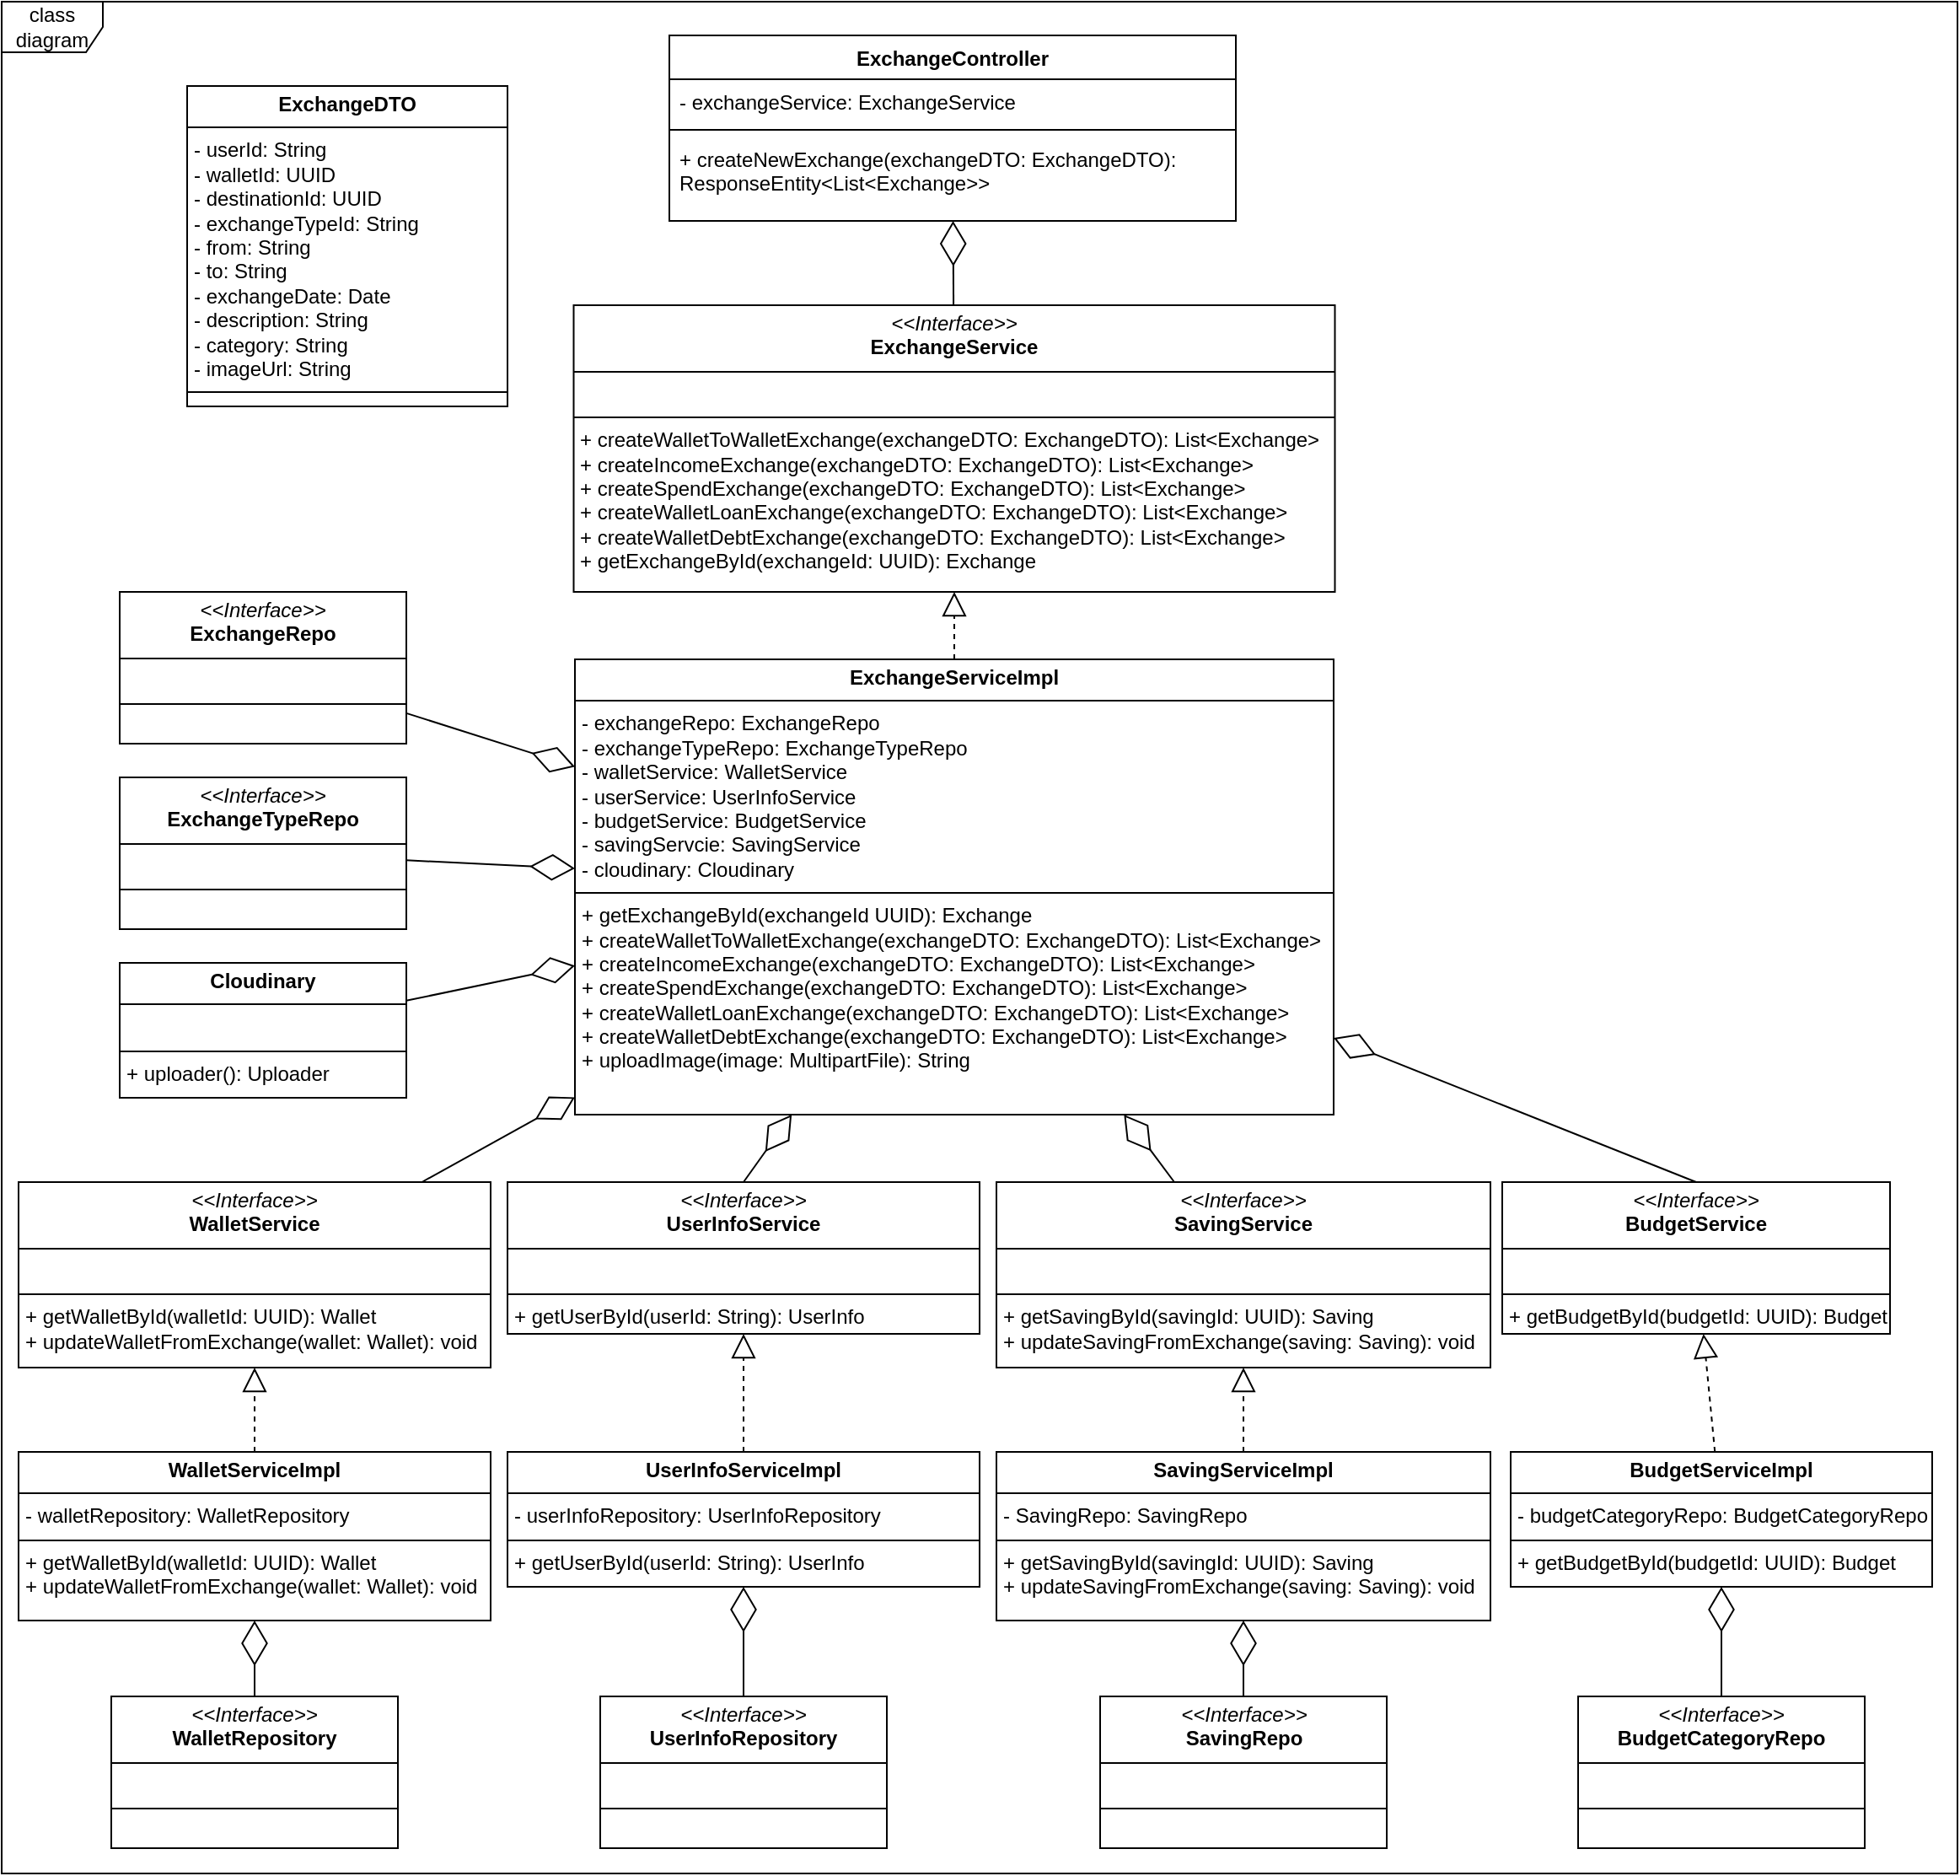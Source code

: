 <mxfile version="24.6.2" type="device">
  <diagram id="C5RBs43oDa-KdzZeNtuy" name="Page-1">
    <mxGraphModel dx="2206" dy="1764" grid="1" gridSize="10" guides="1" tooltips="1" connect="1" arrows="1" fold="1" page="1" pageScale="1" pageWidth="827" pageHeight="1169" math="0" shadow="0">
      <root>
        <mxCell id="WIyWlLk6GJQsqaUBKTNV-0" />
        <mxCell id="WIyWlLk6GJQsqaUBKTNV-1" parent="WIyWlLk6GJQsqaUBKTNV-0" />
        <mxCell id="EbeQRrAu3Djw2A5m19wB-0" value="ExchangeController" style="swimlane;fontStyle=1;align=center;verticalAlign=top;childLayout=stackLayout;horizontal=1;startSize=26;horizontalStack=0;resizeParent=1;resizeLast=0;collapsible=1;marginBottom=0;rounded=0;shadow=0;strokeWidth=1;" vertex="1" parent="WIyWlLk6GJQsqaUBKTNV-1">
          <mxGeometry x="246" y="-400" width="336" height="110" as="geometry">
            <mxRectangle x="230" y="140" width="160" height="26" as="alternateBounds" />
          </mxGeometry>
        </mxCell>
        <mxCell id="EbeQRrAu3Djw2A5m19wB-1" value="- exchangeService: ExchangeService" style="text;align=left;verticalAlign=top;spacingLeft=4;spacingRight=4;overflow=hidden;rotatable=0;points=[[0,0.5],[1,0.5]];portConstraint=eastwest;" vertex="1" parent="EbeQRrAu3Djw2A5m19wB-0">
          <mxGeometry y="26" width="336" height="26" as="geometry" />
        </mxCell>
        <mxCell id="EbeQRrAu3Djw2A5m19wB-4" value="" style="line;html=1;strokeWidth=1;align=left;verticalAlign=middle;spacingTop=-1;spacingLeft=3;spacingRight=3;rotatable=0;labelPosition=right;points=[];portConstraint=eastwest;" vertex="1" parent="EbeQRrAu3Djw2A5m19wB-0">
          <mxGeometry y="52" width="336" height="8" as="geometry" />
        </mxCell>
        <mxCell id="EbeQRrAu3Djw2A5m19wB-5" value="+ createNewExchange(exchangeDTO: ExchangeDTO): &#xa;ResponseEntity&lt;List&lt;Exchange&gt;&gt;" style="text;align=left;verticalAlign=top;spacingLeft=4;spacingRight=4;overflow=hidden;rotatable=0;points=[[0,0.5],[1,0.5]];portConstraint=eastwest;" vertex="1" parent="EbeQRrAu3Djw2A5m19wB-0">
          <mxGeometry y="60" width="336" height="40" as="geometry" />
        </mxCell>
        <mxCell id="EbeQRrAu3Djw2A5m19wB-6" value="class diagram" style="shape=umlFrame;whiteSpace=wrap;html=1;pointerEvents=0;" vertex="1" parent="WIyWlLk6GJQsqaUBKTNV-1">
          <mxGeometry x="-150" y="-420" width="1160" height="1110" as="geometry" />
        </mxCell>
        <mxCell id="EbeQRrAu3Djw2A5m19wB-8" value="&lt;p style=&quot;margin:0px;margin-top:4px;text-align:center;&quot;&gt;&lt;i&gt;&amp;lt;&amp;lt;Interface&amp;gt;&amp;gt;&lt;/i&gt;&lt;br&gt;&lt;b&gt;ExchangeService&lt;/b&gt;&lt;/p&gt;&lt;hr size=&quot;1&quot; style=&quot;border-style:solid;&quot;&gt;&lt;p style=&quot;margin:0px;margin-left:4px;&quot;&gt;&lt;br&gt;&lt;/p&gt;&lt;hr size=&quot;1&quot; style=&quot;border-style:solid;&quot;&gt;&lt;p style=&quot;margin:0px;margin-left:4px;&quot;&gt;&lt;span style=&quot;text-wrap: nowrap;&quot;&gt;+ createWalletToWalletExchange(exchangeDTO: ExchangeDTO):&amp;nbsp;List&amp;lt;Exchange&amp;gt;&lt;/span&gt;&lt;br&gt;&lt;span style=&quot;text-wrap: nowrap;&quot;&gt;+ createIncomeExchange(exchangeDTO: ExchangeDTO):&amp;nbsp;List&amp;lt;Exchange&amp;gt;&lt;/span&gt;&lt;br&gt;&lt;/p&gt;&lt;p style=&quot;margin:0px;margin-left:4px;&quot;&gt;&lt;span style=&quot;text-wrap: nowrap;&quot;&gt;+ createSpendExchange(exchangeDTO: ExchangeDTO):&amp;nbsp;List&amp;lt;Exchange&amp;gt;&lt;br&gt;&lt;/span&gt;&lt;/p&gt;&lt;p style=&quot;margin:0px;margin-left:4px;&quot;&gt;&lt;span style=&quot;text-wrap: nowrap;&quot;&gt;+ createWalletLoanExchange(exchangeDTO: ExchangeDTO):&amp;nbsp;List&amp;lt;Exchange&amp;gt;&lt;br&gt;&lt;/span&gt;&lt;/p&gt;&lt;p style=&quot;margin:0px;margin-left:4px;&quot;&gt;&lt;span style=&quot;text-wrap: nowrap;&quot;&gt;+ createWalletDebtExchange(exchangeDTO: ExchangeDTO):&amp;nbsp;List&amp;lt;Exchange&amp;gt;&lt;br&gt;&lt;/span&gt;&lt;/p&gt;&lt;p style=&quot;margin:0px;margin-left:4px;&quot;&gt;&lt;span style=&quot;text-wrap: nowrap;&quot;&gt;+ getExchangeById(exchangeId: UUID): Exchange&lt;/span&gt;&lt;/p&gt;" style="verticalAlign=top;align=left;overflow=fill;html=1;whiteSpace=wrap;" vertex="1" parent="WIyWlLk6GJQsqaUBKTNV-1">
          <mxGeometry x="189.25" y="-240" width="451.5" height="170" as="geometry" />
        </mxCell>
        <mxCell id="EbeQRrAu3Djw2A5m19wB-10" value="" style="endArrow=diamondThin;endFill=0;endSize=24;html=1;rounded=0;" edge="1" parent="WIyWlLk6GJQsqaUBKTNV-1" source="EbeQRrAu3Djw2A5m19wB-8" target="EbeQRrAu3Djw2A5m19wB-0">
          <mxGeometry width="160" relative="1" as="geometry">
            <mxPoint x="330" y="-300" as="sourcePoint" />
            <mxPoint x="490" y="-300" as="targetPoint" />
          </mxGeometry>
        </mxCell>
        <mxCell id="EbeQRrAu3Djw2A5m19wB-11" value="&lt;p style=&quot;margin:0px;margin-top:4px;text-align:center;&quot;&gt;&lt;b&gt;ExchangeDTO&lt;/b&gt;&lt;/p&gt;&lt;hr size=&quot;1&quot; style=&quot;border-style:solid;&quot;&gt;&lt;p style=&quot;margin:0px;margin-left:4px;&quot;&gt;- userId: String&lt;/p&gt;&lt;p style=&quot;margin:0px;margin-left:4px;&quot;&gt;- walletId: UUID&lt;/p&gt;&lt;p style=&quot;margin:0px;margin-left:4px;&quot;&gt;- destinationId: UUID&lt;/p&gt;&lt;p style=&quot;margin:0px;margin-left:4px;&quot;&gt;- exchangeTypeId: String&lt;/p&gt;&lt;p style=&quot;margin:0px;margin-left:4px;&quot;&gt;- from: String&lt;/p&gt;&lt;p style=&quot;margin:0px;margin-left:4px;&quot;&gt;- to: String&lt;/p&gt;&lt;p style=&quot;margin:0px;margin-left:4px;&quot;&gt;- exchangeDate: Date&lt;/p&gt;&lt;p style=&quot;margin:0px;margin-left:4px;&quot;&gt;- description: String&lt;/p&gt;&lt;p style=&quot;margin:0px;margin-left:4px;&quot;&gt;- category: String&lt;/p&gt;&lt;p style=&quot;margin:0px;margin-left:4px;&quot;&gt;- imageUrl: String&lt;/p&gt;&lt;hr size=&quot;1&quot; style=&quot;border-style:solid;&quot;&gt;&lt;p style=&quot;margin:0px;margin-left:4px;&quot;&gt;&lt;br&gt;&lt;/p&gt;" style="verticalAlign=top;align=left;overflow=fill;html=1;whiteSpace=wrap;" vertex="1" parent="WIyWlLk6GJQsqaUBKTNV-1">
          <mxGeometry x="-40" y="-370" width="190" height="190" as="geometry" />
        </mxCell>
        <mxCell id="EbeQRrAu3Djw2A5m19wB-12" value="&lt;p style=&quot;margin:0px;margin-top:4px;text-align:center;&quot;&gt;&lt;b&gt;ExchangeServiceImpl&lt;/b&gt;&lt;/p&gt;&lt;hr size=&quot;1&quot; style=&quot;border-style:solid;&quot;&gt;&lt;p style=&quot;margin:0px;margin-left:4px;&quot;&gt;- exchangeRepo: ExchangeRepo&lt;/p&gt;&lt;p style=&quot;margin:0px;margin-left:4px;&quot;&gt;- exchangeTypeRepo: ExchangeTypeRepo&lt;/p&gt;&lt;p style=&quot;margin:0px;margin-left:4px;&quot;&gt;- walletService: WalletService&lt;/p&gt;&lt;p style=&quot;margin:0px;margin-left:4px;&quot;&gt;- userService: UserInfoService&lt;/p&gt;&lt;p style=&quot;margin:0px;margin-left:4px;&quot;&gt;- budgetService: BudgetService&lt;/p&gt;&lt;p style=&quot;margin:0px;margin-left:4px;&quot;&gt;- savingServcie: SavingService&lt;/p&gt;&lt;p style=&quot;margin:0px;margin-left:4px;&quot;&gt;- cloudinary: Cloudinary&lt;/p&gt;&lt;hr size=&quot;1&quot; style=&quot;border-style:solid;&quot;&gt;&lt;p style=&quot;margin: 0px 0px 0px 4px;&quot;&gt;&lt;span style=&quot;text-wrap: nowrap;&quot;&gt;+ getExchangeById(exchangeId UUID): Exchange&lt;/span&gt;&lt;br&gt;&lt;/p&gt;&lt;p style=&quot;margin: 0px 0px 0px 4px;&quot;&gt;&lt;span style=&quot;text-wrap: nowrap;&quot;&gt;+ createWalletToWalletExchange(exchangeDTO: ExchangeDTO):&amp;nbsp;List&amp;lt;Exchange&amp;gt;&lt;/span&gt;&lt;br&gt;&lt;span style=&quot;text-wrap: nowrap;&quot;&gt;+ createIncomeExchange(exchangeDTO: ExchangeDTO):&amp;nbsp;List&amp;lt;Exchange&amp;gt;&lt;/span&gt;&lt;br&gt;&lt;/p&gt;&lt;p style=&quot;margin: 0px 0px 0px 4px;&quot;&gt;&lt;span style=&quot;text-wrap: nowrap;&quot;&gt;+ createSpendExchange(exchangeDTO: ExchangeDTO):&amp;nbsp;List&amp;lt;Exchange&amp;gt;&lt;br&gt;&lt;/span&gt;&lt;/p&gt;&lt;p style=&quot;margin: 0px 0px 0px 4px;&quot;&gt;&lt;span style=&quot;text-wrap: nowrap;&quot;&gt;+ createWalletLoanExchange(exchangeDTO: ExchangeDTO):&amp;nbsp;List&amp;lt;Exchange&amp;gt;&lt;br&gt;&lt;/span&gt;&lt;/p&gt;&lt;p style=&quot;margin: 0px 0px 0px 4px;&quot;&gt;&lt;span style=&quot;text-wrap: nowrap;&quot;&gt;+ createWalletDebtExchange(exchangeDTO: ExchangeDTO):&amp;nbsp;List&amp;lt;Exchange&amp;gt;&lt;/span&gt;&lt;/p&gt;&lt;p style=&quot;margin: 0px 0px 0px 4px;&quot;&gt;&lt;span style=&quot;text-wrap: nowrap;&quot;&gt;+ uploadImage(image: MultipartFile): String&lt;/span&gt;&lt;/p&gt;" style="verticalAlign=top;align=left;overflow=fill;html=1;whiteSpace=wrap;" vertex="1" parent="WIyWlLk6GJQsqaUBKTNV-1">
          <mxGeometry x="190" y="-30" width="450" height="270" as="geometry" />
        </mxCell>
        <mxCell id="EbeQRrAu3Djw2A5m19wB-14" value="&lt;p style=&quot;margin:0px;margin-top:4px;text-align:center;&quot;&gt;&lt;i&gt;&amp;lt;&amp;lt;Interface&amp;gt;&amp;gt;&lt;/i&gt;&lt;br&gt;&lt;b&gt;ExchangeRepo&lt;/b&gt;&lt;/p&gt;&lt;hr size=&quot;1&quot; style=&quot;border-style:solid;&quot;&gt;&lt;p style=&quot;margin:0px;margin-left:4px;&quot;&gt;&lt;br&gt;&lt;/p&gt;&lt;hr size=&quot;1&quot; style=&quot;border-style:solid;&quot;&gt;&lt;p style=&quot;margin:0px;margin-left:4px;&quot;&gt;&lt;br&gt;&lt;/p&gt;" style="verticalAlign=top;align=left;overflow=fill;html=1;whiteSpace=wrap;" vertex="1" parent="WIyWlLk6GJQsqaUBKTNV-1">
          <mxGeometry x="-80" y="-70" width="170" height="90" as="geometry" />
        </mxCell>
        <mxCell id="EbeQRrAu3Djw2A5m19wB-15" value="&lt;p style=&quot;margin:0px;margin-top:4px;text-align:center;&quot;&gt;&lt;i&gt;&amp;lt;&amp;lt;Interface&amp;gt;&amp;gt;&lt;/i&gt;&lt;br&gt;&lt;b&gt;ExchangeTypeRepo&lt;/b&gt;&lt;/p&gt;&lt;hr size=&quot;1&quot; style=&quot;border-style:solid;&quot;&gt;&lt;p style=&quot;margin:0px;margin-left:4px;&quot;&gt;&lt;br&gt;&lt;/p&gt;&lt;hr size=&quot;1&quot; style=&quot;border-style:solid;&quot;&gt;&lt;p style=&quot;margin:0px;margin-left:4px;&quot;&gt;&lt;br&gt;&lt;/p&gt;" style="verticalAlign=top;align=left;overflow=fill;html=1;whiteSpace=wrap;" vertex="1" parent="WIyWlLk6GJQsqaUBKTNV-1">
          <mxGeometry x="-80" y="40" width="170" height="90" as="geometry" />
        </mxCell>
        <mxCell id="EbeQRrAu3Djw2A5m19wB-16" value="" style="endArrow=diamondThin;endFill=0;endSize=24;html=1;rounded=0;" edge="1" parent="WIyWlLk6GJQsqaUBKTNV-1" source="EbeQRrAu3Djw2A5m19wB-14" target="EbeQRrAu3Djw2A5m19wB-12">
          <mxGeometry width="160" relative="1" as="geometry">
            <mxPoint x="180" y="-10" as="sourcePoint" />
            <mxPoint x="190" y="-70" as="targetPoint" />
          </mxGeometry>
        </mxCell>
        <mxCell id="EbeQRrAu3Djw2A5m19wB-17" value="" style="endArrow=diamondThin;endFill=0;endSize=24;html=1;rounded=0;" edge="1" parent="WIyWlLk6GJQsqaUBKTNV-1" source="EbeQRrAu3Djw2A5m19wB-15" target="EbeQRrAu3Djw2A5m19wB-12">
          <mxGeometry width="160" relative="1" as="geometry">
            <mxPoint x="130" y="42" as="sourcePoint" />
            <mxPoint x="200" y="56" as="targetPoint" />
          </mxGeometry>
        </mxCell>
        <mxCell id="EbeQRrAu3Djw2A5m19wB-18" value="&lt;p style=&quot;margin:0px;margin-top:4px;text-align:center;&quot;&gt;&lt;b&gt;Cloudinary&lt;/b&gt;&lt;/p&gt;&lt;hr size=&quot;1&quot; style=&quot;border-style:solid;&quot;&gt;&lt;p style=&quot;margin:0px;margin-left:4px;&quot;&gt;&lt;br&gt;&lt;/p&gt;&lt;hr size=&quot;1&quot; style=&quot;border-style:solid;&quot;&gt;&lt;p style=&quot;margin:0px;margin-left:4px;&quot;&gt;+ uploader(): Uploader&lt;/p&gt;" style="verticalAlign=top;align=left;overflow=fill;html=1;whiteSpace=wrap;" vertex="1" parent="WIyWlLk6GJQsqaUBKTNV-1">
          <mxGeometry x="-80" y="150" width="170" height="80" as="geometry" />
        </mxCell>
        <mxCell id="EbeQRrAu3Djw2A5m19wB-19" value="" style="endArrow=diamondThin;endFill=0;endSize=24;html=1;rounded=0;" edge="1" parent="WIyWlLk6GJQsqaUBKTNV-1" source="EbeQRrAu3Djw2A5m19wB-18" target="EbeQRrAu3Djw2A5m19wB-12">
          <mxGeometry width="160" relative="1" as="geometry">
            <mxPoint x="130" y="98" as="sourcePoint" />
            <mxPoint x="200" y="101" as="targetPoint" />
          </mxGeometry>
        </mxCell>
        <mxCell id="EbeQRrAu3Djw2A5m19wB-20" value="&lt;p style=&quot;margin:0px;margin-top:4px;text-align:center;&quot;&gt;&lt;i&gt;&amp;lt;&amp;lt;Interface&amp;gt;&amp;gt;&lt;/i&gt;&lt;br&gt;&lt;b&gt;WalletService&lt;/b&gt;&lt;/p&gt;&lt;hr size=&quot;1&quot; style=&quot;border-style:solid;&quot;&gt;&lt;p style=&quot;margin:0px;margin-left:4px;&quot;&gt;&lt;br&gt;&lt;/p&gt;&lt;hr size=&quot;1&quot; style=&quot;border-style:solid;&quot;&gt;&lt;p style=&quot;margin:0px;margin-left:4px;&quot;&gt;&lt;span style=&quot;text-wrap: nowrap;&quot;&gt;+ getWalletById(walletId: UUID): Wallet&lt;br&gt;&lt;/span&gt;&lt;/p&gt;&lt;p style=&quot;margin:0px;margin-left:4px;&quot;&gt;&lt;span style=&quot;text-wrap: nowrap;&quot;&gt;+&amp;nbsp;&lt;/span&gt;&lt;span style=&quot;background-color: initial; text-wrap: nowrap;&quot;&gt;updateWalletFromExchange(wallet: Wallet): void&lt;/span&gt;&lt;/p&gt;" style="verticalAlign=top;align=left;overflow=fill;html=1;whiteSpace=wrap;" vertex="1" parent="WIyWlLk6GJQsqaUBKTNV-1">
          <mxGeometry x="-140" y="280" width="280" height="110" as="geometry" />
        </mxCell>
        <mxCell id="EbeQRrAu3Djw2A5m19wB-21" value="&lt;p style=&quot;margin:0px;margin-top:4px;text-align:center;&quot;&gt;&lt;b&gt;WalletServiceImpl&lt;/b&gt;&lt;/p&gt;&lt;hr size=&quot;1&quot; style=&quot;border-style:solid;&quot;&gt;&lt;p style=&quot;margin:0px;margin-left:4px;&quot;&gt;- walletRepository: WalletRepository&lt;/p&gt;&lt;hr size=&quot;1&quot; style=&quot;border-style:solid;&quot;&gt;&lt;p style=&quot;margin:0px;margin-left:4px;&quot;&gt;&lt;span style=&quot;text-wrap: nowrap;&quot;&gt;+ getWalletById(walletId: UUID): Wallet&lt;br&gt;&lt;/span&gt;&lt;/p&gt;&lt;p style=&quot;margin:0px;margin-left:4px;&quot;&gt;&lt;span style=&quot;text-wrap: nowrap;&quot;&gt;+&amp;nbsp;&lt;/span&gt;&lt;span style=&quot;background-color: initial; text-wrap: nowrap;&quot;&gt;updateWalletFromExchange(wallet: Wallet): void&lt;/span&gt;&lt;/p&gt;" style="verticalAlign=top;align=left;overflow=fill;html=1;whiteSpace=wrap;" vertex="1" parent="WIyWlLk6GJQsqaUBKTNV-1">
          <mxGeometry x="-140" y="440" width="280" height="100" as="geometry" />
        </mxCell>
        <mxCell id="EbeQRrAu3Djw2A5m19wB-22" value="" style="endArrow=diamondThin;endFill=0;endSize=24;html=1;rounded=0;" edge="1" parent="WIyWlLk6GJQsqaUBKTNV-1" source="EbeQRrAu3Djw2A5m19wB-20" target="EbeQRrAu3Djw2A5m19wB-12">
          <mxGeometry width="160" relative="1" as="geometry">
            <mxPoint x="130" y="181" as="sourcePoint" />
            <mxPoint x="200" y="165" as="targetPoint" />
          </mxGeometry>
        </mxCell>
        <mxCell id="EbeQRrAu3Djw2A5m19wB-24" value="&lt;p style=&quot;margin:0px;margin-top:4px;text-align:center;&quot;&gt;&lt;i&gt;&amp;lt;&amp;lt;Interface&amp;gt;&amp;gt;&lt;/i&gt;&lt;br&gt;&lt;b&gt;WalletRepository&lt;/b&gt;&lt;/p&gt;&lt;hr size=&quot;1&quot; style=&quot;border-style:solid;&quot;&gt;&lt;p style=&quot;margin:0px;margin-left:4px;&quot;&gt;&lt;br&gt;&lt;/p&gt;&lt;hr size=&quot;1&quot; style=&quot;border-style:solid;&quot;&gt;&lt;p style=&quot;margin:0px;margin-left:4px;&quot;&gt;&lt;br&gt;&lt;/p&gt;" style="verticalAlign=top;align=left;overflow=fill;html=1;whiteSpace=wrap;" vertex="1" parent="WIyWlLk6GJQsqaUBKTNV-1">
          <mxGeometry x="-85" y="585" width="170" height="90" as="geometry" />
        </mxCell>
        <mxCell id="EbeQRrAu3Djw2A5m19wB-25" value="" style="endArrow=diamondThin;endFill=0;endSize=24;html=1;rounded=0;" edge="1" parent="WIyWlLk6GJQsqaUBKTNV-1" source="EbeQRrAu3Djw2A5m19wB-24" target="EbeQRrAu3Djw2A5m19wB-21">
          <mxGeometry width="160" relative="1" as="geometry">
            <mxPoint x="-0.5" y="610" as="sourcePoint" />
            <mxPoint x="-0.5" y="560" as="targetPoint" />
          </mxGeometry>
        </mxCell>
        <mxCell id="EbeQRrAu3Djw2A5m19wB-26" value="&lt;p style=&quot;margin:0px;margin-top:4px;text-align:center;&quot;&gt;&lt;i&gt;&amp;lt;&amp;lt;Interface&amp;gt;&amp;gt;&lt;/i&gt;&lt;br&gt;&lt;b&gt;UserInfoService&lt;/b&gt;&lt;/p&gt;&lt;hr size=&quot;1&quot; style=&quot;border-style:solid;&quot;&gt;&lt;p style=&quot;margin:0px;margin-left:4px;&quot;&gt;&lt;br&gt;&lt;/p&gt;&lt;hr size=&quot;1&quot; style=&quot;border-style:solid;&quot;&gt;&lt;p style=&quot;margin:0px;margin-left:4px;&quot;&gt;&lt;span style=&quot;text-wrap: nowrap;&quot;&gt;+ getUserById(userId: String): UserInfo&lt;/span&gt;&lt;/p&gt;" style="verticalAlign=top;align=left;overflow=fill;html=1;whiteSpace=wrap;" vertex="1" parent="WIyWlLk6GJQsqaUBKTNV-1">
          <mxGeometry x="150" y="280" width="280" height="90" as="geometry" />
        </mxCell>
        <mxCell id="EbeQRrAu3Djw2A5m19wB-27" value="" style="endArrow=diamondThin;endFill=0;endSize=24;html=1;rounded=0;exitX=0.5;exitY=0;exitDx=0;exitDy=0;" edge="1" parent="WIyWlLk6GJQsqaUBKTNV-1" source="EbeQRrAu3Djw2A5m19wB-26" target="EbeQRrAu3Djw2A5m19wB-12">
          <mxGeometry width="160" relative="1" as="geometry">
            <mxPoint x="400" y="280" as="sourcePoint" />
            <mxPoint x="520" y="240" as="targetPoint" />
          </mxGeometry>
        </mxCell>
        <mxCell id="EbeQRrAu3Djw2A5m19wB-28" value="" style="endArrow=block;dashed=1;endFill=0;endSize=12;html=1;rounded=0;" edge="1" parent="WIyWlLk6GJQsqaUBKTNV-1" source="EbeQRrAu3Djw2A5m19wB-12" target="EbeQRrAu3Djw2A5m19wB-8">
          <mxGeometry width="160" relative="1" as="geometry">
            <mxPoint x="330" y="320" as="sourcePoint" />
            <mxPoint x="490" y="320" as="targetPoint" />
          </mxGeometry>
        </mxCell>
        <mxCell id="EbeQRrAu3Djw2A5m19wB-29" value="" style="endArrow=block;dashed=1;endFill=0;endSize=12;html=1;rounded=0;" edge="1" parent="WIyWlLk6GJQsqaUBKTNV-1" source="EbeQRrAu3Djw2A5m19wB-21" target="EbeQRrAu3Djw2A5m19wB-20">
          <mxGeometry width="160" relative="1" as="geometry">
            <mxPoint x="240" y="420" as="sourcePoint" />
            <mxPoint x="400" y="420" as="targetPoint" />
          </mxGeometry>
        </mxCell>
        <mxCell id="EbeQRrAu3Djw2A5m19wB-33" value="&lt;p style=&quot;margin:0px;margin-top:4px;text-align:center;&quot;&gt;&lt;b&gt;UserInfoServiceImpl&lt;/b&gt;&lt;/p&gt;&lt;hr size=&quot;1&quot; style=&quot;border-style:solid;&quot;&gt;&lt;p style=&quot;margin:0px;margin-left:4px;&quot;&gt;- userInfoRepository: UserInfoRepository&lt;/p&gt;&lt;hr size=&quot;1&quot; style=&quot;border-style:solid;&quot;&gt;&lt;p style=&quot;margin:0px;margin-left:4px;&quot;&gt;&lt;span style=&quot;text-wrap: nowrap;&quot;&gt;+&lt;/span&gt;&lt;span style=&quot;text-wrap: nowrap; background-color: initial;&quot;&gt;&amp;nbsp;getUserById(userId: String): UserInfo&lt;/span&gt;&lt;/p&gt;" style="verticalAlign=top;align=left;overflow=fill;html=1;whiteSpace=wrap;" vertex="1" parent="WIyWlLk6GJQsqaUBKTNV-1">
          <mxGeometry x="150" y="440" width="280" height="80" as="geometry" />
        </mxCell>
        <mxCell id="EbeQRrAu3Djw2A5m19wB-34" value="&lt;p style=&quot;margin:0px;margin-top:4px;text-align:center;&quot;&gt;&lt;i&gt;&amp;lt;&amp;lt;Interface&amp;gt;&amp;gt;&lt;/i&gt;&lt;br&gt;&lt;b&gt;UserInfoRepository&lt;/b&gt;&lt;br&gt;&lt;/p&gt;&lt;hr size=&quot;1&quot; style=&quot;border-style:solid;&quot;&gt;&lt;p style=&quot;margin:0px;margin-left:4px;&quot;&gt;&lt;br&gt;&lt;/p&gt;&lt;hr size=&quot;1&quot; style=&quot;border-style:solid;&quot;&gt;&lt;p style=&quot;margin:0px;margin-left:4px;&quot;&gt;&lt;br&gt;&lt;/p&gt;" style="verticalAlign=top;align=left;overflow=fill;html=1;whiteSpace=wrap;" vertex="1" parent="WIyWlLk6GJQsqaUBKTNV-1">
          <mxGeometry x="205" y="585" width="170" height="90" as="geometry" />
        </mxCell>
        <mxCell id="EbeQRrAu3Djw2A5m19wB-35" value="" style="endArrow=diamondThin;endFill=0;endSize=24;html=1;rounded=0;" edge="1" parent="WIyWlLk6GJQsqaUBKTNV-1" source="EbeQRrAu3Djw2A5m19wB-34" target="EbeQRrAu3Djw2A5m19wB-33">
          <mxGeometry width="160" relative="1" as="geometry">
            <mxPoint x="289.5" y="610" as="sourcePoint" />
            <mxPoint x="289.5" y="560" as="targetPoint" />
          </mxGeometry>
        </mxCell>
        <mxCell id="EbeQRrAu3Djw2A5m19wB-36" value="" style="endArrow=block;dashed=1;endFill=0;endSize=12;html=1;rounded=0;" edge="1" parent="WIyWlLk6GJQsqaUBKTNV-1" source="EbeQRrAu3Djw2A5m19wB-33" target="EbeQRrAu3Djw2A5m19wB-26">
          <mxGeometry width="160" relative="1" as="geometry">
            <mxPoint x="530" y="420" as="sourcePoint" />
            <mxPoint x="290" y="390" as="targetPoint" />
          </mxGeometry>
        </mxCell>
        <mxCell id="EbeQRrAu3Djw2A5m19wB-37" value="&lt;p style=&quot;margin:0px;margin-top:4px;text-align:center;&quot;&gt;&lt;i&gt;&amp;lt;&amp;lt;Interface&amp;gt;&amp;gt;&lt;/i&gt;&lt;br&gt;&lt;b&gt;SavingService&lt;/b&gt;&lt;/p&gt;&lt;hr size=&quot;1&quot; style=&quot;border-style:solid;&quot;&gt;&lt;p style=&quot;margin:0px;margin-left:4px;&quot;&gt;&lt;br&gt;&lt;/p&gt;&lt;hr size=&quot;1&quot; style=&quot;border-style:solid;&quot;&gt;&lt;p style=&quot;margin:0px;margin-left:4px;&quot;&gt;&lt;span style=&quot;text-wrap: nowrap;&quot;&gt;+ get&lt;/span&gt;&lt;span style=&quot;background-color: initial;&quot;&gt;Saving&lt;/span&gt;&lt;span style=&quot;background-color: initial; text-wrap: nowrap;&quot;&gt;ById(savingId: UUID):&amp;nbsp;&lt;/span&gt;&lt;span style=&quot;background-color: initial;&quot;&gt;Saving&lt;/span&gt;&lt;/p&gt;&lt;p style=&quot;margin:0px;margin-left:4px;&quot;&gt;&lt;span style=&quot;text-wrap: nowrap;&quot;&gt;+&amp;nbsp;&lt;/span&gt;&lt;span style=&quot;background-color: initial; text-wrap: nowrap;&quot;&gt;update&lt;/span&gt;&lt;span style=&quot;background-color: initial;&quot;&gt;Saving&lt;/span&gt;&lt;span style=&quot;background-color: initial; text-wrap: nowrap;&quot;&gt;FromExchange(saving:&amp;nbsp;&lt;/span&gt;Saving&lt;span style=&quot;background-color: initial; text-wrap: nowrap;&quot;&gt;): void&lt;/span&gt;&lt;/p&gt;" style="verticalAlign=top;align=left;overflow=fill;html=1;whiteSpace=wrap;" vertex="1" parent="WIyWlLk6GJQsqaUBKTNV-1">
          <mxGeometry x="440" y="280" width="293" height="110" as="geometry" />
        </mxCell>
        <mxCell id="EbeQRrAu3Djw2A5m19wB-38" value="&lt;p style=&quot;margin:0px;margin-top:4px;text-align:center;&quot;&gt;&lt;b&gt;SavingServiceImpl&lt;/b&gt;&lt;/p&gt;&lt;hr size=&quot;1&quot; style=&quot;border-style:solid;&quot;&gt;&lt;p style=&quot;margin:0px;margin-left:4px;&quot;&gt;-&amp;nbsp;&lt;span style=&quot;background-color: initial;&quot;&gt;Saving&lt;/span&gt;&lt;span style=&quot;background-color: initial;&quot;&gt;Repo: SavingRepo&lt;/span&gt;&lt;/p&gt;&lt;hr size=&quot;1&quot; style=&quot;border-style:solid;&quot;&gt;&lt;p style=&quot;margin:0px;margin-left:4px;&quot;&gt;&lt;span style=&quot;text-wrap: nowrap;&quot;&gt;+ getSavingById(savingId: UUID):&amp;nbsp;&lt;/span&gt;&lt;span style=&quot;background-color: initial;&quot;&gt;Saving&lt;/span&gt;&lt;span style=&quot;text-wrap: nowrap;&quot;&gt;&lt;br&gt;&lt;/span&gt;&lt;/p&gt;&lt;p style=&quot;margin:0px;margin-left:4px;&quot;&gt;&lt;span style=&quot;text-wrap: nowrap;&quot;&gt;+&amp;nbsp;&lt;/span&gt;&lt;span style=&quot;background-color: initial; text-wrap: nowrap;&quot;&gt;updateSavingFromExchange(saving:&amp;nbsp;&lt;/span&gt;&lt;span style=&quot;background-color: initial;&quot;&gt;Saving&lt;/span&gt;&lt;span style=&quot;background-color: initial; text-wrap: nowrap;&quot;&gt;): void&lt;/span&gt;&lt;/p&gt;" style="verticalAlign=top;align=left;overflow=fill;html=1;whiteSpace=wrap;" vertex="1" parent="WIyWlLk6GJQsqaUBKTNV-1">
          <mxGeometry x="440" y="440" width="293" height="100" as="geometry" />
        </mxCell>
        <mxCell id="EbeQRrAu3Djw2A5m19wB-39" value="" style="endArrow=diamondThin;endFill=0;endSize=24;html=1;rounded=0;" edge="1" parent="WIyWlLk6GJQsqaUBKTNV-1" source="EbeQRrAu3Djw2A5m19wB-37" target="EbeQRrAu3Djw2A5m19wB-12">
          <mxGeometry width="160" relative="1" as="geometry">
            <mxPoint x="727" y="181" as="sourcePoint" />
            <mxPoint x="821" y="240" as="targetPoint" />
          </mxGeometry>
        </mxCell>
        <mxCell id="EbeQRrAu3Djw2A5m19wB-40" value="&lt;p style=&quot;margin:0px;margin-top:4px;text-align:center;&quot;&gt;&lt;i&gt;&amp;lt;&amp;lt;Interface&amp;gt;&amp;gt;&lt;/i&gt;&lt;br&gt;&lt;b&gt;SavingRepo&lt;/b&gt;&lt;/p&gt;&lt;hr size=&quot;1&quot; style=&quot;border-style:solid;&quot;&gt;&lt;p style=&quot;margin:0px;margin-left:4px;&quot;&gt;&lt;br&gt;&lt;/p&gt;&lt;hr size=&quot;1&quot; style=&quot;border-style:solid;&quot;&gt;&lt;p style=&quot;margin:0px;margin-left:4px;&quot;&gt;&lt;br&gt;&lt;/p&gt;" style="verticalAlign=top;align=left;overflow=fill;html=1;whiteSpace=wrap;" vertex="1" parent="WIyWlLk6GJQsqaUBKTNV-1">
          <mxGeometry x="501.5" y="585" width="170" height="90" as="geometry" />
        </mxCell>
        <mxCell id="EbeQRrAu3Djw2A5m19wB-41" value="" style="endArrow=diamondThin;endFill=0;endSize=24;html=1;rounded=0;" edge="1" parent="WIyWlLk6GJQsqaUBKTNV-1" source="EbeQRrAu3Djw2A5m19wB-40" target="EbeQRrAu3Djw2A5m19wB-38">
          <mxGeometry width="160" relative="1" as="geometry">
            <mxPoint x="586" y="610" as="sourcePoint" />
            <mxPoint x="586" y="560" as="targetPoint" />
          </mxGeometry>
        </mxCell>
        <mxCell id="EbeQRrAu3Djw2A5m19wB-42" value="" style="endArrow=block;dashed=1;endFill=0;endSize=12;html=1;rounded=0;" edge="1" parent="WIyWlLk6GJQsqaUBKTNV-1" source="EbeQRrAu3Djw2A5m19wB-38" target="EbeQRrAu3Djw2A5m19wB-37">
          <mxGeometry width="160" relative="1" as="geometry">
            <mxPoint x="826.5" y="420" as="sourcePoint" />
            <mxPoint x="986.5" y="420" as="targetPoint" />
          </mxGeometry>
        </mxCell>
        <mxCell id="EbeQRrAu3Djw2A5m19wB-43" value="&lt;p style=&quot;margin:0px;margin-top:4px;text-align:center;&quot;&gt;&lt;i&gt;&amp;lt;&amp;lt;Interface&amp;gt;&amp;gt;&lt;/i&gt;&lt;br&gt;&lt;b&gt;BudgetService&lt;/b&gt;&lt;/p&gt;&lt;hr size=&quot;1&quot; style=&quot;border-style:solid;&quot;&gt;&lt;p style=&quot;margin:0px;margin-left:4px;&quot;&gt;&lt;br&gt;&lt;/p&gt;&lt;hr size=&quot;1&quot; style=&quot;border-style:solid;&quot;&gt;&lt;p style=&quot;margin:0px;margin-left:4px;&quot;&gt;&lt;span style=&quot;text-wrap: nowrap;&quot;&gt;+ getBudgetById(budgetId: UUID): Budget&lt;/span&gt;&lt;/p&gt;" style="verticalAlign=top;align=left;overflow=fill;html=1;whiteSpace=wrap;" vertex="1" parent="WIyWlLk6GJQsqaUBKTNV-1">
          <mxGeometry x="740" y="280" width="230" height="90" as="geometry" />
        </mxCell>
        <mxCell id="EbeQRrAu3Djw2A5m19wB-44" value="" style="endArrow=diamondThin;endFill=0;endSize=24;html=1;rounded=0;exitX=0.5;exitY=0;exitDx=0;exitDy=0;" edge="1" parent="WIyWlLk6GJQsqaUBKTNV-1" source="EbeQRrAu3Djw2A5m19wB-43" target="EbeQRrAu3Djw2A5m19wB-12">
          <mxGeometry width="160" relative="1" as="geometry">
            <mxPoint x="990" y="280" as="sourcePoint" />
            <mxPoint x="932" y="240" as="targetPoint" />
          </mxGeometry>
        </mxCell>
        <mxCell id="EbeQRrAu3Djw2A5m19wB-45" value="&lt;p style=&quot;margin:0px;margin-top:4px;text-align:center;&quot;&gt;&lt;b&gt;BudgetServiceImpl&lt;/b&gt;&lt;/p&gt;&lt;hr size=&quot;1&quot; style=&quot;border-style:solid;&quot;&gt;&lt;p style=&quot;margin:0px;margin-left:4px;&quot;&gt;- budgetCategoryRepo: BudgetCategoryRepo&lt;/p&gt;&lt;hr size=&quot;1&quot; style=&quot;border-style:solid;&quot;&gt;&lt;p style=&quot;margin:0px;margin-left:4px;&quot;&gt;&lt;span style=&quot;text-wrap: nowrap;&quot;&gt;+&lt;/span&gt;&lt;span style=&quot;text-wrap: nowrap; background-color: initial;&quot;&gt;&amp;nbsp;getBudgetById(budgetId: UUID): Budget&lt;/span&gt;&lt;/p&gt;" style="verticalAlign=top;align=left;overflow=fill;html=1;whiteSpace=wrap;" vertex="1" parent="WIyWlLk6GJQsqaUBKTNV-1">
          <mxGeometry x="745" y="440" width="250" height="80" as="geometry" />
        </mxCell>
        <mxCell id="EbeQRrAu3Djw2A5m19wB-46" value="&lt;p style=&quot;margin:0px;margin-top:4px;text-align:center;&quot;&gt;&lt;i&gt;&amp;lt;&amp;lt;Interface&amp;gt;&amp;gt;&lt;/i&gt;&lt;br&gt;&lt;b&gt;BudgetCategoryRepo&lt;/b&gt;&lt;br&gt;&lt;/p&gt;&lt;hr size=&quot;1&quot; style=&quot;border-style:solid;&quot;&gt;&lt;p style=&quot;margin:0px;margin-left:4px;&quot;&gt;&lt;br&gt;&lt;/p&gt;&lt;hr size=&quot;1&quot; style=&quot;border-style:solid;&quot;&gt;&lt;p style=&quot;margin:0px;margin-left:4px;&quot;&gt;&lt;br&gt;&lt;/p&gt;" style="verticalAlign=top;align=left;overflow=fill;html=1;whiteSpace=wrap;" vertex="1" parent="WIyWlLk6GJQsqaUBKTNV-1">
          <mxGeometry x="785" y="585" width="170" height="90" as="geometry" />
        </mxCell>
        <mxCell id="EbeQRrAu3Djw2A5m19wB-47" value="" style="endArrow=diamondThin;endFill=0;endSize=24;html=1;rounded=0;" edge="1" parent="WIyWlLk6GJQsqaUBKTNV-1" source="EbeQRrAu3Djw2A5m19wB-46" target="EbeQRrAu3Djw2A5m19wB-45">
          <mxGeometry width="160" relative="1" as="geometry">
            <mxPoint x="909.5" y="610" as="sourcePoint" />
            <mxPoint x="909.5" y="560" as="targetPoint" />
          </mxGeometry>
        </mxCell>
        <mxCell id="EbeQRrAu3Djw2A5m19wB-48" value="" style="endArrow=block;dashed=1;endFill=0;endSize=12;html=1;rounded=0;" edge="1" parent="WIyWlLk6GJQsqaUBKTNV-1" source="EbeQRrAu3Djw2A5m19wB-45" target="EbeQRrAu3Djw2A5m19wB-43">
          <mxGeometry width="160" relative="1" as="geometry">
            <mxPoint x="1150" y="420" as="sourcePoint" />
            <mxPoint x="910" y="390" as="targetPoint" />
          </mxGeometry>
        </mxCell>
      </root>
    </mxGraphModel>
  </diagram>
</mxfile>
